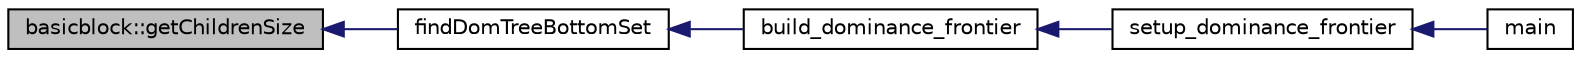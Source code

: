 digraph G
{
  edge [fontname="Helvetica",fontsize="10",labelfontname="Helvetica",labelfontsize="10"];
  node [fontname="Helvetica",fontsize="10",shape=record];
  rankdir=LR;
  Node1 [label="basicblock::getChildrenSize",height=0.2,width=0.4,color="black", fillcolor="grey75", style="filled" fontcolor="black"];
  Node1 -> Node2 [dir=back,color="midnightblue",fontsize="10",style="solid"];
  Node2 [label="findDomTreeBottomSet",height=0.2,width=0.4,color="black", fillcolor="white", style="filled",URL="$dominator_8cpp.html#a5f2fc382f4be7bb1fa4377e3c0708a51"];
  Node2 -> Node3 [dir=back,color="midnightblue",fontsize="10",style="solid"];
  Node3 [label="build_dominance_frontier",height=0.2,width=0.4,color="black", fillcolor="white", style="filled",URL="$dominator_8cpp.html#ad80ee601bfd16b0c1cffd3501bf0c93f"];
  Node3 -> Node4 [dir=back,color="midnightblue",fontsize="10",style="solid"];
  Node4 [label="setup_dominance_frontier",height=0.2,width=0.4,color="black", fillcolor="white", style="filled",URL="$dominator_8h.html#af9f49ffe6819033df685a4eb97ef74be"];
  Node4 -> Node5 [dir=back,color="midnightblue",fontsize="10",style="solid"];
  Node5 [label="main",height=0.2,width=0.4,color="black", fillcolor="white", style="filled",URL="$main_8cpp.html#a0ddf1224851353fc92bfbff6f499fa97"];
}
